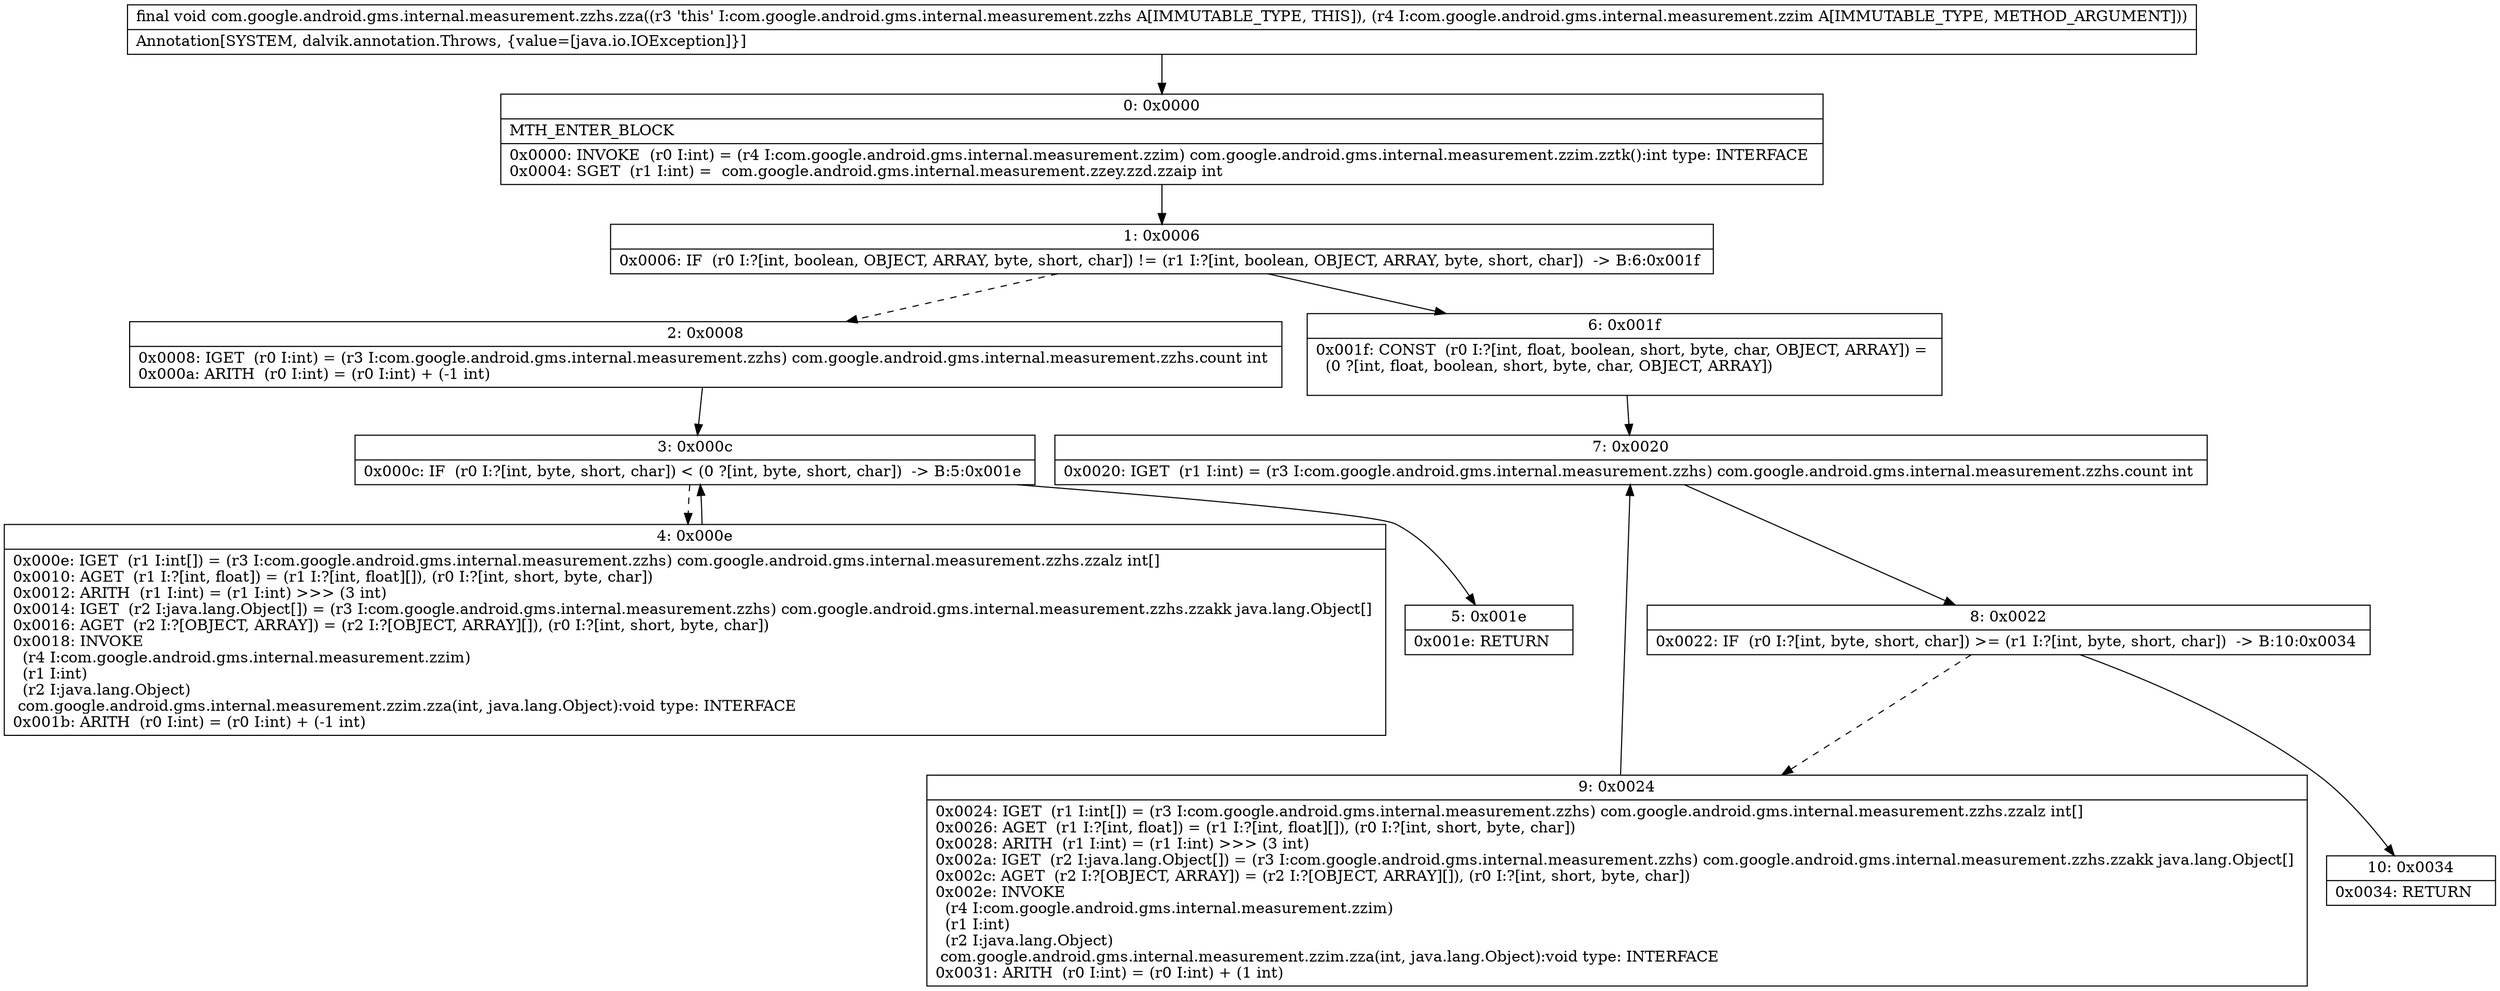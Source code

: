 digraph "CFG forcom.google.android.gms.internal.measurement.zzhs.zza(Lcom\/google\/android\/gms\/internal\/measurement\/zzim;)V" {
Node_0 [shape=record,label="{0\:\ 0x0000|MTH_ENTER_BLOCK\l|0x0000: INVOKE  (r0 I:int) = (r4 I:com.google.android.gms.internal.measurement.zzim) com.google.android.gms.internal.measurement.zzim.zztk():int type: INTERFACE \l0x0004: SGET  (r1 I:int) =  com.google.android.gms.internal.measurement.zzey.zzd.zzaip int \l}"];
Node_1 [shape=record,label="{1\:\ 0x0006|0x0006: IF  (r0 I:?[int, boolean, OBJECT, ARRAY, byte, short, char]) != (r1 I:?[int, boolean, OBJECT, ARRAY, byte, short, char])  \-\> B:6:0x001f \l}"];
Node_2 [shape=record,label="{2\:\ 0x0008|0x0008: IGET  (r0 I:int) = (r3 I:com.google.android.gms.internal.measurement.zzhs) com.google.android.gms.internal.measurement.zzhs.count int \l0x000a: ARITH  (r0 I:int) = (r0 I:int) + (\-1 int) \l}"];
Node_3 [shape=record,label="{3\:\ 0x000c|0x000c: IF  (r0 I:?[int, byte, short, char]) \< (0 ?[int, byte, short, char])  \-\> B:5:0x001e \l}"];
Node_4 [shape=record,label="{4\:\ 0x000e|0x000e: IGET  (r1 I:int[]) = (r3 I:com.google.android.gms.internal.measurement.zzhs) com.google.android.gms.internal.measurement.zzhs.zzalz int[] \l0x0010: AGET  (r1 I:?[int, float]) = (r1 I:?[int, float][]), (r0 I:?[int, short, byte, char]) \l0x0012: ARITH  (r1 I:int) = (r1 I:int) \>\>\> (3 int) \l0x0014: IGET  (r2 I:java.lang.Object[]) = (r3 I:com.google.android.gms.internal.measurement.zzhs) com.google.android.gms.internal.measurement.zzhs.zzakk java.lang.Object[] \l0x0016: AGET  (r2 I:?[OBJECT, ARRAY]) = (r2 I:?[OBJECT, ARRAY][]), (r0 I:?[int, short, byte, char]) \l0x0018: INVOKE  \l  (r4 I:com.google.android.gms.internal.measurement.zzim)\l  (r1 I:int)\l  (r2 I:java.lang.Object)\l com.google.android.gms.internal.measurement.zzim.zza(int, java.lang.Object):void type: INTERFACE \l0x001b: ARITH  (r0 I:int) = (r0 I:int) + (\-1 int) \l}"];
Node_5 [shape=record,label="{5\:\ 0x001e|0x001e: RETURN   \l}"];
Node_6 [shape=record,label="{6\:\ 0x001f|0x001f: CONST  (r0 I:?[int, float, boolean, short, byte, char, OBJECT, ARRAY]) = \l  (0 ?[int, float, boolean, short, byte, char, OBJECT, ARRAY])\l \l}"];
Node_7 [shape=record,label="{7\:\ 0x0020|0x0020: IGET  (r1 I:int) = (r3 I:com.google.android.gms.internal.measurement.zzhs) com.google.android.gms.internal.measurement.zzhs.count int \l}"];
Node_8 [shape=record,label="{8\:\ 0x0022|0x0022: IF  (r0 I:?[int, byte, short, char]) \>= (r1 I:?[int, byte, short, char])  \-\> B:10:0x0034 \l}"];
Node_9 [shape=record,label="{9\:\ 0x0024|0x0024: IGET  (r1 I:int[]) = (r3 I:com.google.android.gms.internal.measurement.zzhs) com.google.android.gms.internal.measurement.zzhs.zzalz int[] \l0x0026: AGET  (r1 I:?[int, float]) = (r1 I:?[int, float][]), (r0 I:?[int, short, byte, char]) \l0x0028: ARITH  (r1 I:int) = (r1 I:int) \>\>\> (3 int) \l0x002a: IGET  (r2 I:java.lang.Object[]) = (r3 I:com.google.android.gms.internal.measurement.zzhs) com.google.android.gms.internal.measurement.zzhs.zzakk java.lang.Object[] \l0x002c: AGET  (r2 I:?[OBJECT, ARRAY]) = (r2 I:?[OBJECT, ARRAY][]), (r0 I:?[int, short, byte, char]) \l0x002e: INVOKE  \l  (r4 I:com.google.android.gms.internal.measurement.zzim)\l  (r1 I:int)\l  (r2 I:java.lang.Object)\l com.google.android.gms.internal.measurement.zzim.zza(int, java.lang.Object):void type: INTERFACE \l0x0031: ARITH  (r0 I:int) = (r0 I:int) + (1 int) \l}"];
Node_10 [shape=record,label="{10\:\ 0x0034|0x0034: RETURN   \l}"];
MethodNode[shape=record,label="{final void com.google.android.gms.internal.measurement.zzhs.zza((r3 'this' I:com.google.android.gms.internal.measurement.zzhs A[IMMUTABLE_TYPE, THIS]), (r4 I:com.google.android.gms.internal.measurement.zzim A[IMMUTABLE_TYPE, METHOD_ARGUMENT]))  | Annotation[SYSTEM, dalvik.annotation.Throws, \{value=[java.io.IOException]\}]\l}"];
MethodNode -> Node_0;
Node_0 -> Node_1;
Node_1 -> Node_2[style=dashed];
Node_1 -> Node_6;
Node_2 -> Node_3;
Node_3 -> Node_4[style=dashed];
Node_3 -> Node_5;
Node_4 -> Node_3;
Node_6 -> Node_7;
Node_7 -> Node_8;
Node_8 -> Node_9[style=dashed];
Node_8 -> Node_10;
Node_9 -> Node_7;
}

